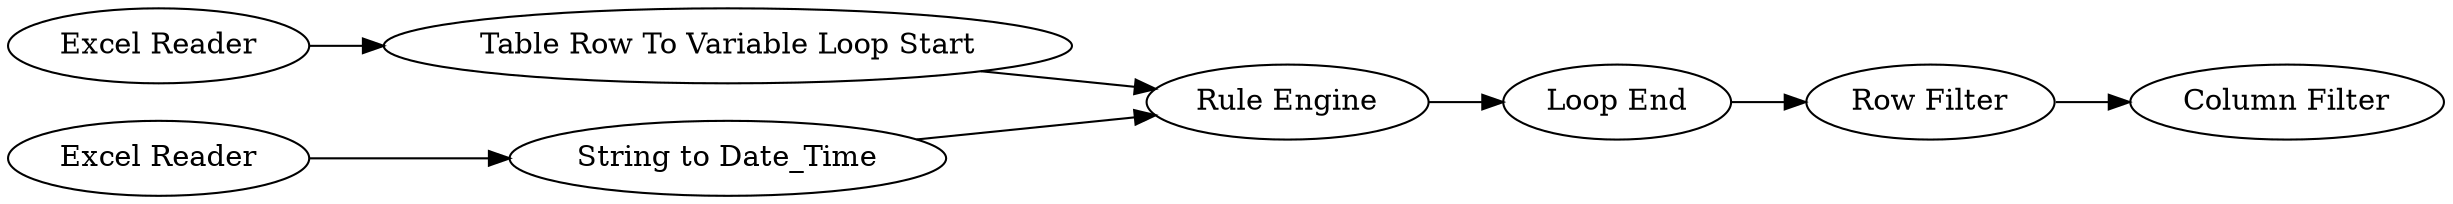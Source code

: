 digraph {
	"1943616594521125267_3" [label="String to Date_Time"]
	"1943616594521125267_16" [label="Row Filter"]
	"1943616594521125267_5" [label="Table Row To Variable Loop Start"]
	"1943616594521125267_17" [label="Column Filter"]
	"1943616594521125267_15" [label="Loop End"]
	"1943616594521125267_1" [label="Excel Reader"]
	"1943616594521125267_2" [label="Excel Reader"]
	"1943616594521125267_14" [label="Rule Engine"]
	"1943616594521125267_16" -> "1943616594521125267_17"
	"1943616594521125267_2" -> "1943616594521125267_5"
	"1943616594521125267_14" -> "1943616594521125267_15"
	"1943616594521125267_3" -> "1943616594521125267_14"
	"1943616594521125267_15" -> "1943616594521125267_16"
	"1943616594521125267_1" -> "1943616594521125267_3"
	"1943616594521125267_5" -> "1943616594521125267_14"
	rankdir=LR
}
